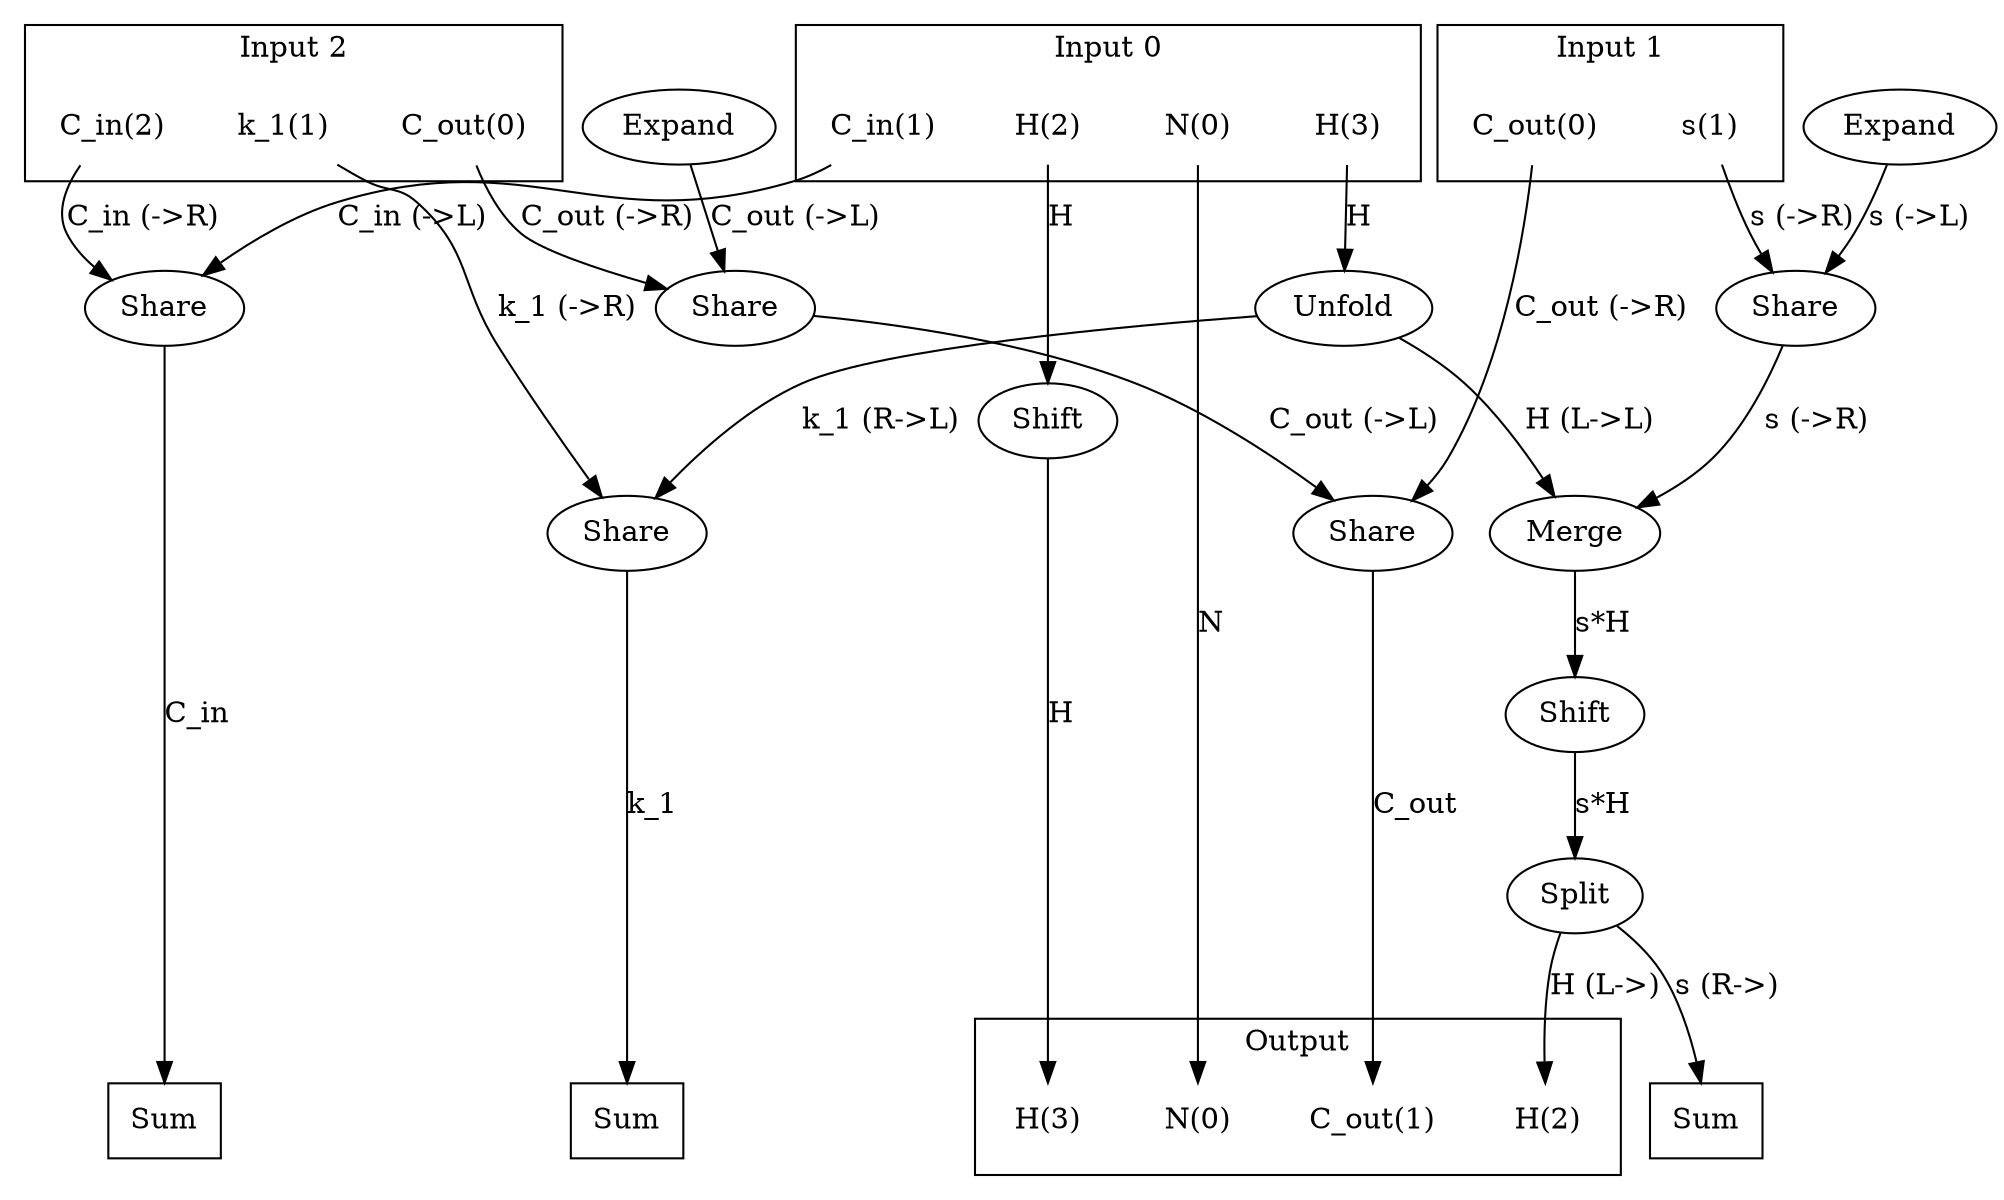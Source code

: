 digraph kernel_generated {
newrank = true;
op_0x5605beb88800 [label="Share"];
op_0x5605beb88990 [label="Share"];
op_0x5605beb889e0 [label="Share"];
op_0x5605beb88a30 [label="Share"];
op_0x5605beb88a80 [label="Share"];
op_0x5605beb88d18 [label="Expand"];
op_0x5605beb88d38 [label="Expand"];
op_0x5605beb89530 [label="Shift"];
op_0x5605beb89590 [label="Shift"];
op_0x5605beb89c20 [label="Split"];
op_0x5605beb8ab80 [label="Merge"];
op_0x5605beb97900 [label="Unfold"];
reduce_0x7f7a20004ce8 [label="Sum", shape=box];
reduce_0x7f7a20003a98 [label="Sum", shape=box];
reduce_0x7f7a20007948 [label="Sum", shape=box];
subgraph cluster_out {
label = "Output";
out_0 [label="N(0)", shape=none];
out_1 [label="C_out(1)", shape=none];
out_2 [label="H(2)", shape=none];
out_3 [label="H(3)", shape=none];
}
{ rank = same;
reduce_0x7f7a20004ce8;
reduce_0x7f7a20003a98;
reduce_0x7f7a20007948;
out_0;
out_1;
out_2;
out_3;
}
subgraph cluster_in_0 {
label = "Input 0";
in_0_0 [label="N(0)", shape=none];
in_0_1 [label="C_in(1)", shape=none];
in_0_2 [label="H(2)", shape=none];
in_0_3 [label="H(3)", shape=none];
}
subgraph cluster_in_1 {
label = "Input 1";
in_1_0 [label="C_out(0)", shape=none];
in_1_1 [label="s(1)", shape=none];
}
subgraph cluster_in_2 {
label = "Input 2";
in_2_0 [label="C_out(0)", shape=none];
in_2_1 [label="k_1(1)", shape=none];
in_2_2 [label="C_in(2)", shape=none];
}
{ rank = same;
in_0_0;
in_0_1;
in_0_2;
in_0_3;
in_1_0;
in_1_1;
in_2_0;
in_2_1;
in_2_2;
}
in_0_0 -> out_0 [label="N"];
in_0_1 -> op_0x5605beb88a30 [label="C_in (->L)"];
in_0_2 -> op_0x5605beb89530 [label="H"];
in_0_3 -> op_0x5605beb97900 [label="H"];
in_1_0 -> op_0x5605beb88800 [label="C_out (->R)"];
in_1_1 -> op_0x5605beb88990 [label="s (->R)"];
in_2_0 -> op_0x5605beb889e0 [label="C_out (->R)"];
in_2_1 -> op_0x5605beb88a80 [label="k_1 (->R)"];
in_2_2 -> op_0x5605beb88a30 [label="C_in (->R)"];
op_0x5605beb88800 -> out_1 [label="C_out"];
op_0x5605beb89c20 -> out_2 [label="H (L->)"];
op_0x5605beb89530 -> out_3 [label="H"];
op_0x5605beb889e0 -> op_0x5605beb88800 [label="C_out (->L)"];
op_0x5605beb88d18 -> op_0x5605beb88990 [label="s (->L)"];
op_0x5605beb88d38 -> op_0x5605beb889e0 [label="C_out (->L)"];
op_0x5605beb97900 -> op_0x5605beb88a80 [label="k_1 (R->L)"];
op_0x5605beb8ab80 -> op_0x5605beb89590 [label="s*H"];
op_0x5605beb89590 -> op_0x5605beb89c20 [label="s*H"];
op_0x5605beb97900 -> op_0x5605beb8ab80 [label="H (L->L)"];
op_0x5605beb88990 -> op_0x5605beb8ab80 [label="s (->R)"];
op_0x5605beb88a80 -> reduce_0x7f7a20003a98 [label="k_1"];
op_0x5605beb89c20 -> reduce_0x7f7a20004ce8 [label="s (R->)"];
op_0x5605beb88a30 -> reduce_0x7f7a20007948 [label="C_in"];
}
